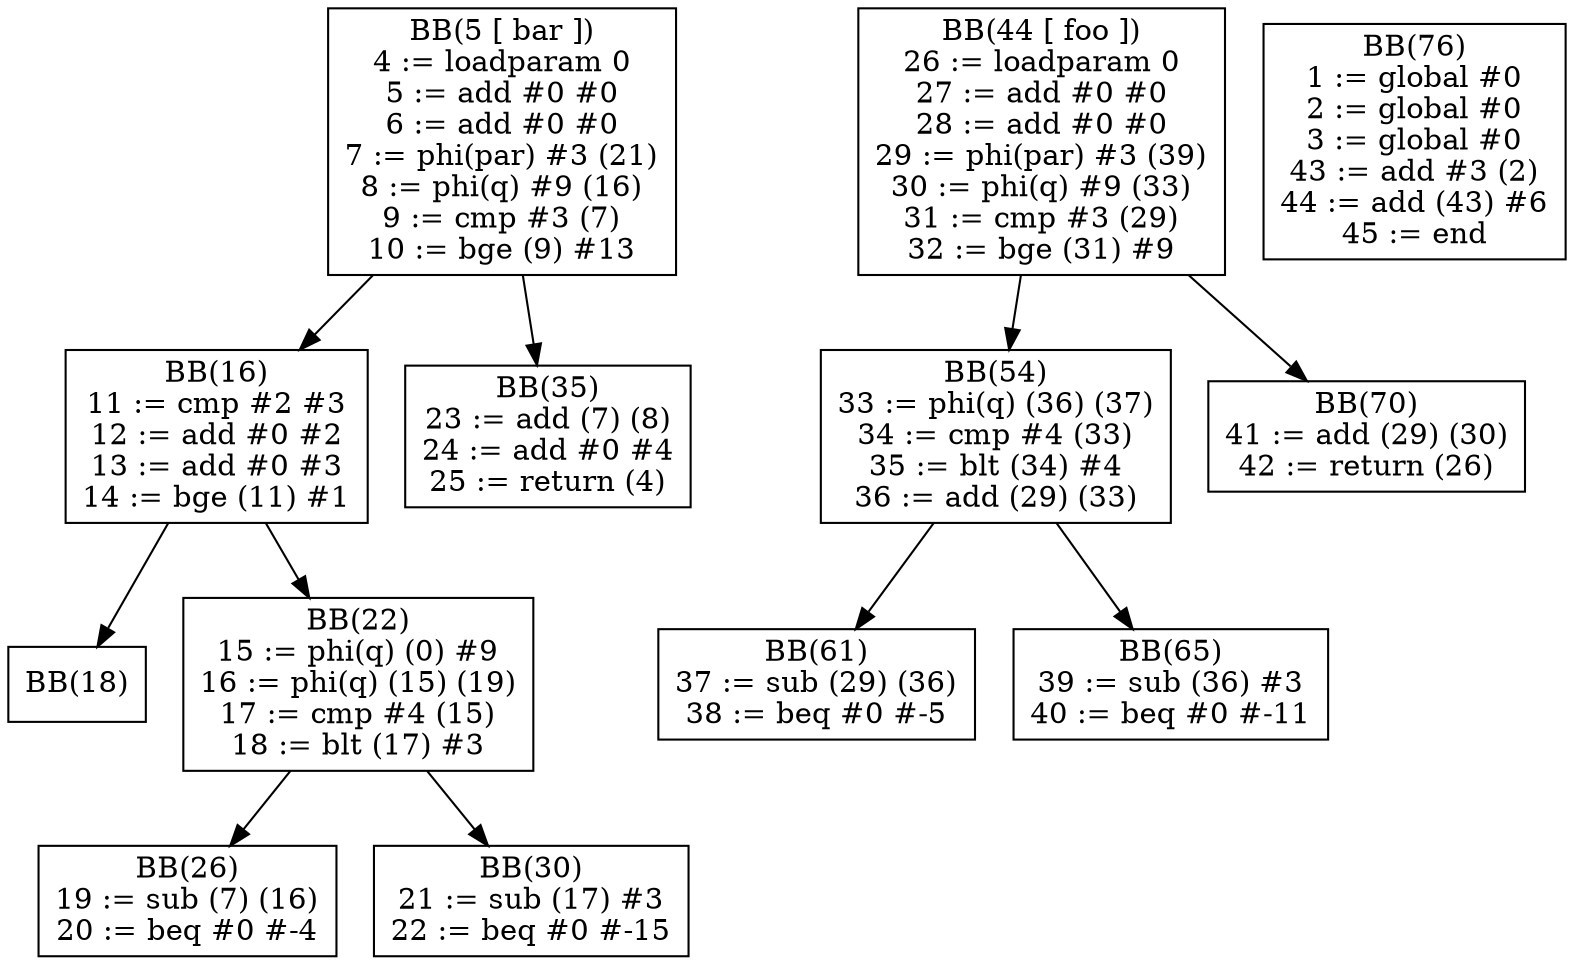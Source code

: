digraph dom {
BB5[shape = box, label = "BB(5 [ bar ])\n" + "4 := loadparam 0\n" + "5 := add #0 #0\n" + "6 := add #0 #0\n" + "7 := phi(par) #3 (21)\n" + "8 := phi(q) #9 (16)\n" + "9 := cmp #3 (7)\n" + "10 := bge (9) #13\n"];
BB16[shape = box, label = "BB(16)\n" + "11 := cmp #2 #3\n" + "12 := add #0 #2\n" + "13 := add #0 #3\n" + "14 := bge (11) #1\n"];
BB35[shape = box, label = "BB(35)\n" + "23 := add (7) (8)\n" + "24 := add #0 #4\n" + "25 := return (4)\n"];
BB18[shape = box, label = "BB(18)\n"];
BB22[shape = box, label = "BB(22)\n" + "15 := phi(q) (0) #9\n" + "16 := phi(q) (15) (19)\n" + "17 := cmp #4 (15)\n" + "18 := blt (17) #3\n"];
BB26[shape = box, label = "BB(26)\n" + "19 := sub (7) (16)\n" + "20 := beq #0 #-4\n"];
BB30[shape = box, label = "BB(30)\n" + "21 := sub (17) #3\n" + "22 := beq #0 #-15\n"];
BB5 -> BB16;
BB5 -> BB35;
BB16 -> BB18;
BB16 -> BB22;
BB22 -> BB26;
BB22 -> BB30;
BB44[shape = box, label = "BB(44 [ foo ])\n" + "26 := loadparam 0\n" + "27 := add #0 #0\n" + "28 := add #0 #0\n" + "29 := phi(par) #3 (39)\n" + "30 := phi(q) #9 (33)\n" + "31 := cmp #3 (29)\n" + "32 := bge (31) #9\n"];
BB54[shape = box, label = "BB(54)\n" + "33 := phi(q) (36) (37)\n" + "34 := cmp #4 (33)\n" + "35 := blt (34) #4\n" + "36 := add (29) (33)\n"];
BB70[shape = box, label = "BB(70)\n" + "41 := add (29) (30)\n" + "42 := return (26)\n"];
BB61[shape = box, label = "BB(61)\n" + "37 := sub (29) (36)\n" + "38 := beq #0 #-5\n"];
BB65[shape = box, label = "BB(65)\n" + "39 := sub (36) #3\n" + "40 := beq #0 #-11\n"];
BB44 -> BB54;
BB44 -> BB70;
BB54 -> BB61;
BB54 -> BB65;
BB76[shape = box, label = "BB(76)\n" + "1 := global #0\n" + "2 := global #0\n" + "3 := global #0\n" + "43 := add #3 (2)\n" + "44 := add (43) #6\n" + "45 := end\n"];
}
